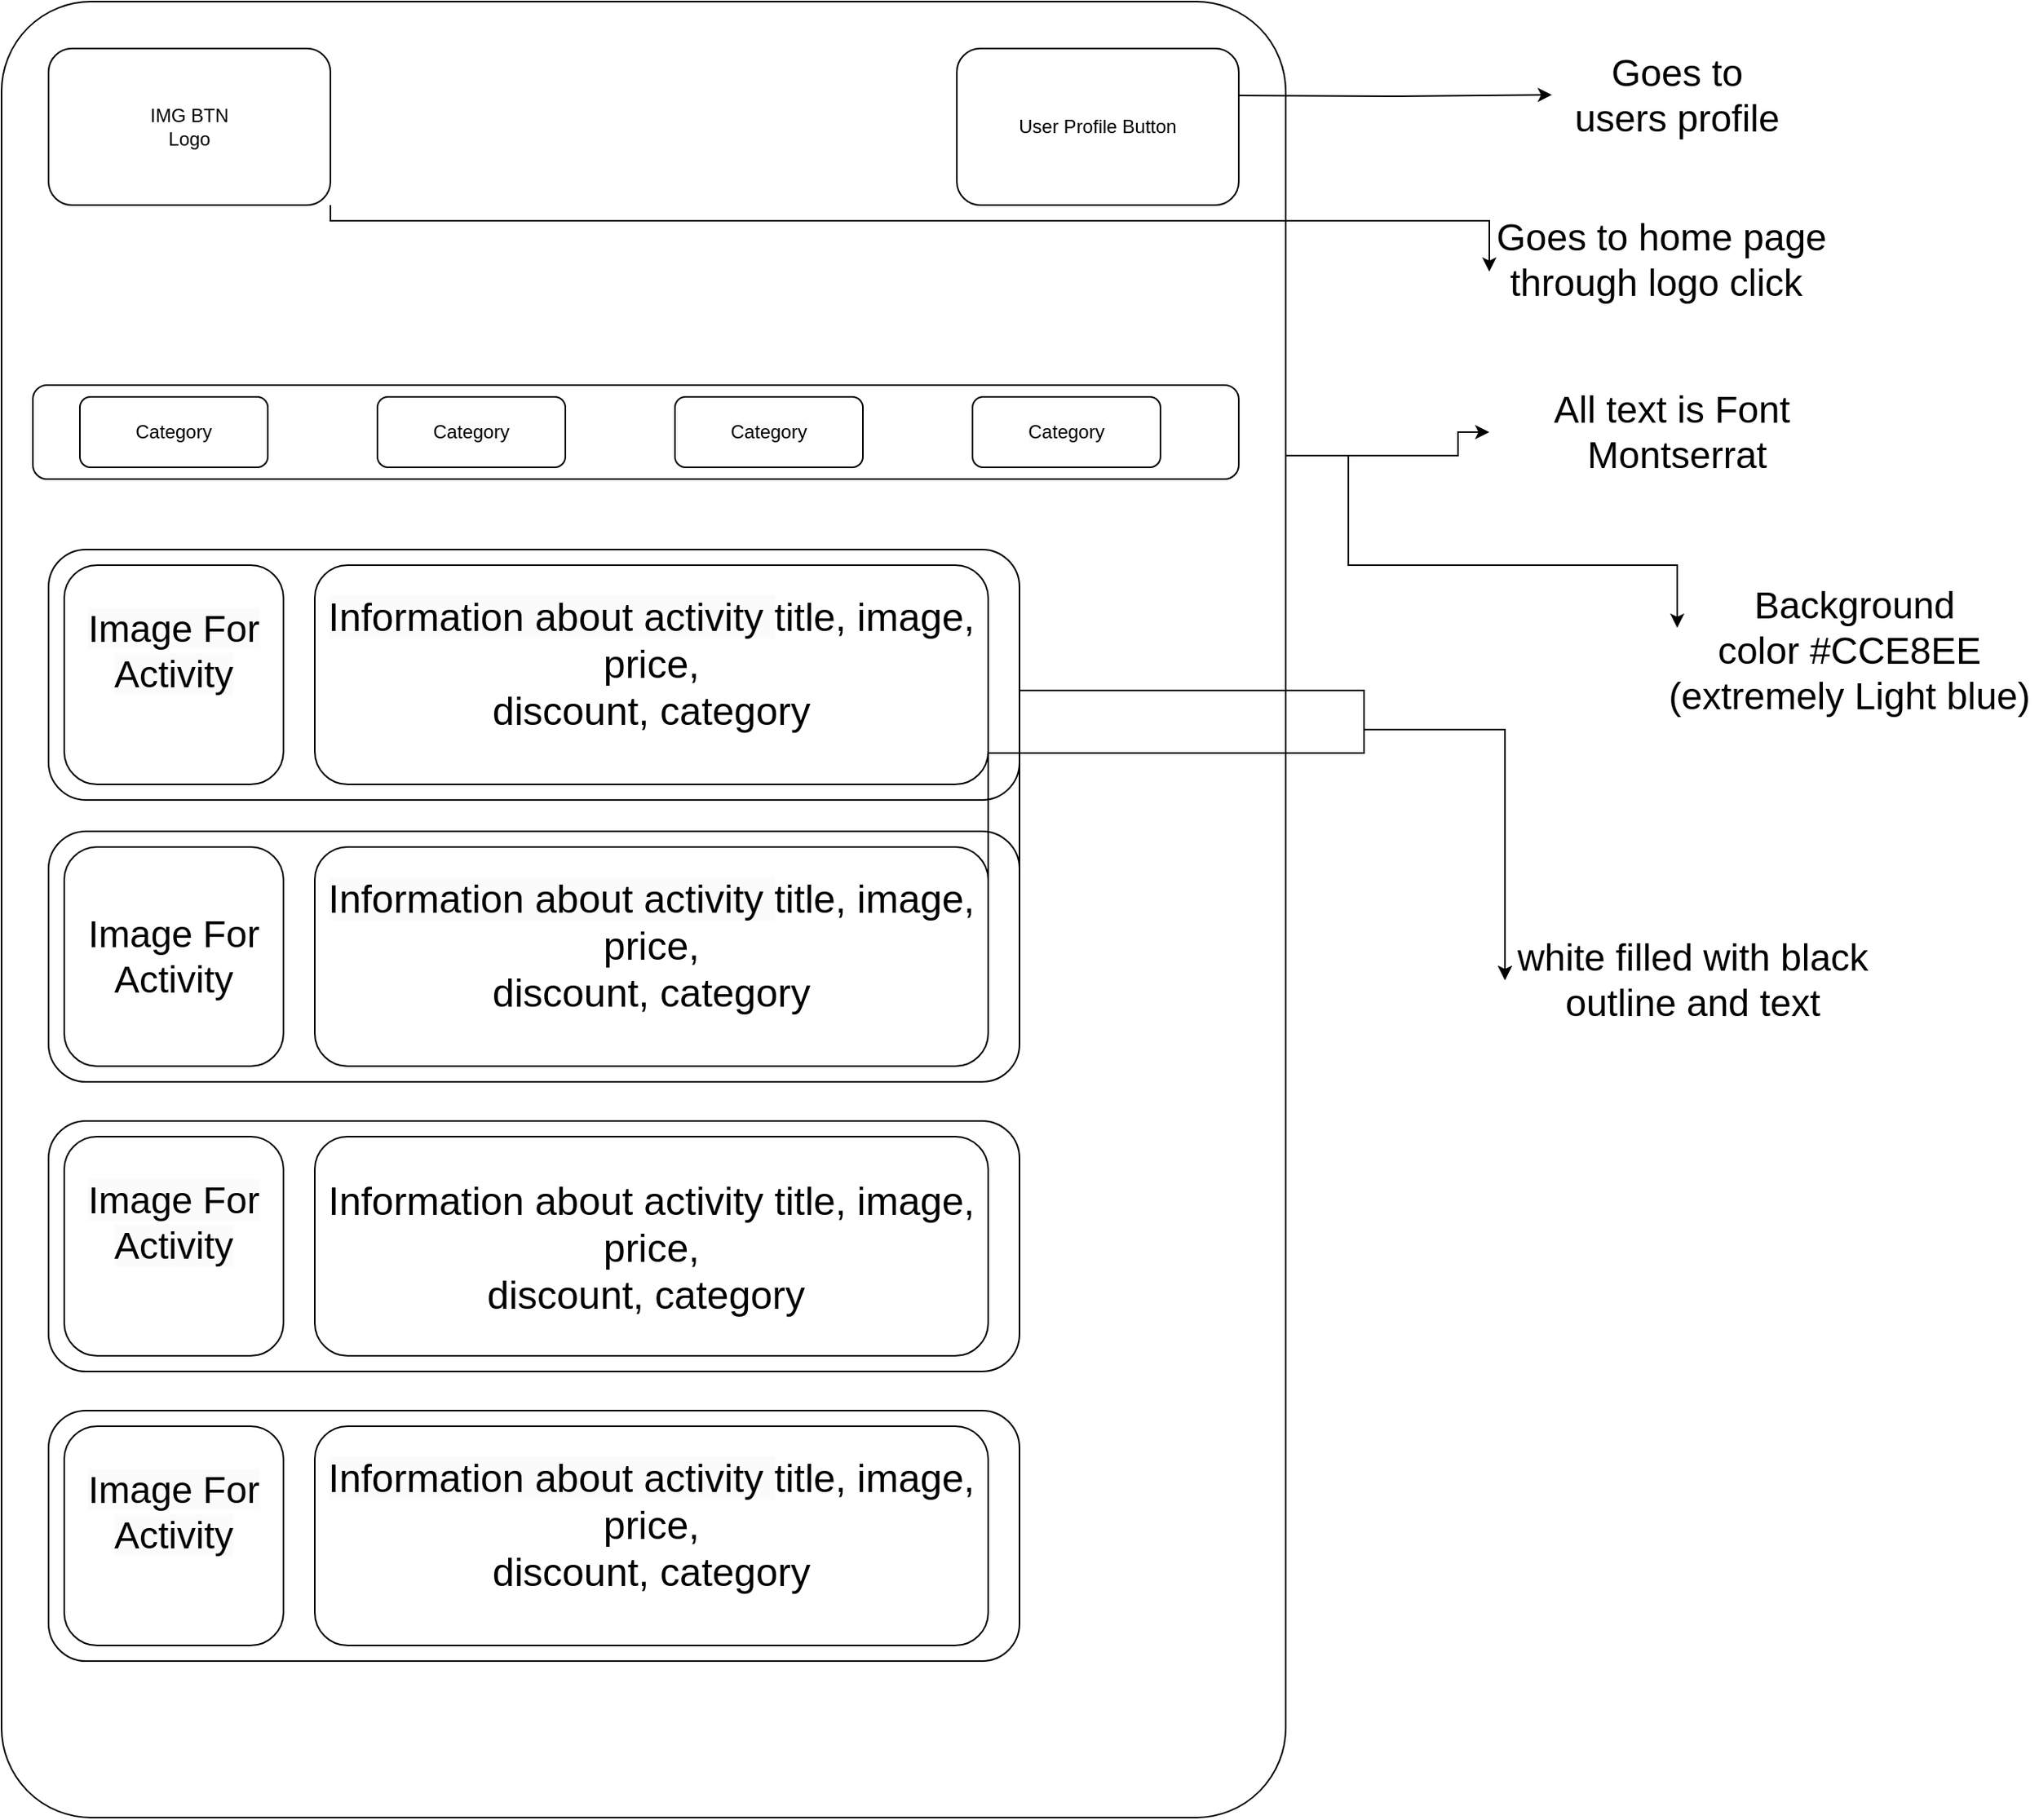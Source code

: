 <mxfile version="24.0.7" type="device">
  <diagram name="Page-1" id="f1b7ffb7-ca1e-a977-7cf5-a751b3c06c05">
    <mxGraphModel dx="1793" dy="923" grid="1" gridSize="10" guides="1" tooltips="1" connect="1" arrows="1" fold="1" page="1" pageScale="1" pageWidth="826" pageHeight="1169" background="none" math="0" shadow="0">
      <root>
        <mxCell id="0" />
        <mxCell id="1" parent="0" />
        <mxCell id="qfFioo9fjU9TVqREYKtZ-2" style="edgeStyle=orthogonalEdgeStyle;rounded=0;orthogonalLoop=1;jettySize=auto;html=1;exitX=1;exitY=0.25;exitDx=0;exitDy=0;entryX=0;entryY=0.5;entryDx=0;entryDy=0;" parent="1" source="dO-Ke5plsGIxC5qf2pMP-61" target="qfFioo9fjU9TVqREYKtZ-1" edge="1">
          <mxGeometry relative="1" as="geometry">
            <Array as="points">
              <mxPoint x="930" y="290" />
              <mxPoint x="930" y="275" />
            </Array>
          </mxGeometry>
        </mxCell>
        <mxCell id="qfFioo9fjU9TVqREYKtZ-5" style="edgeStyle=orthogonalEdgeStyle;rounded=0;orthogonalLoop=1;jettySize=auto;html=1;exitX=1;exitY=0.25;exitDx=0;exitDy=0;" parent="1" source="dO-Ke5plsGIxC5qf2pMP-61" target="qfFioo9fjU9TVqREYKtZ-3" edge="1">
          <mxGeometry relative="1" as="geometry">
            <mxPoint x="940" y="370" as="targetPoint" />
            <Array as="points">
              <mxPoint x="860" y="290" />
              <mxPoint x="860" y="360" />
              <mxPoint x="1070" y="360" />
            </Array>
          </mxGeometry>
        </mxCell>
        <mxCell id="dO-Ke5plsGIxC5qf2pMP-61" value="" style="rounded=1;whiteSpace=wrap;html=1;arcSize=7;" parent="1" vertex="1">
          <mxGeometry width="820" height="1160" as="geometry" />
        </mxCell>
        <mxCell id="dO-Ke5plsGIxC5qf2pMP-62" value="" style="rounded=1;whiteSpace=wrap;html=1;" parent="1" vertex="1">
          <mxGeometry x="30" y="350" width="620" height="160" as="geometry" />
        </mxCell>
        <mxCell id="dO-Ke5plsGIxC5qf2pMP-63" value="&#xa;&lt;span style=&quot;color: rgb(0, 0, 0); font-family: Helvetica; font-size: 25px; font-style: normal; font-variant-ligatures: normal; font-variant-caps: normal; font-weight: 400; letter-spacing: normal; orphans: 2; text-align: center; text-indent: 0px; text-transform: none; widows: 2; word-spacing: 0px; -webkit-text-stroke-width: 0px; white-space: normal; background-color: rgb(251, 251, 251); text-decoration-thickness: initial; text-decoration-style: initial; text-decoration-color: initial; display: inline !important; float: none;&quot;&gt;Information about activity&amp;nbsp;&lt;/span&gt;&lt;span style=&quot;color: rgb(0, 0, 0); font-family: Helvetica; font-size: 25px; font-style: normal; font-variant-ligatures: normal; font-variant-caps: normal; font-weight: 400; letter-spacing: normal; orphans: 2; text-align: center; text-indent: 0px; text-transform: none; widows: 2; word-spacing: 0px; -webkit-text-stroke-width: 0px; white-space: normal; background-color: initial; text-decoration-thickness: initial; text-decoration-style: initial; text-decoration-color: initial;&quot;&gt;title, image, price,&lt;br&gt;&lt;/span&gt;&lt;span style=&quot;color: rgb(0, 0, 0); font-family: Helvetica; font-size: 25px; font-style: normal; font-variant-ligatures: normal; font-variant-caps: normal; font-weight: 400; letter-spacing: normal; orphans: 2; text-align: center; text-indent: 0px; text-transform: none; widows: 2; word-spacing: 0px; -webkit-text-stroke-width: 0px; white-space: normal; background-color: initial; text-decoration-thickness: initial; text-decoration-style: initial; text-decoration-color: initial;&quot;&gt;discount, category&lt;/span&gt;&#xa;&#xa;" style="rounded=1;whiteSpace=wrap;html=1;" parent="1" vertex="1">
          <mxGeometry x="200" y="360" width="430" height="140" as="geometry" />
        </mxCell>
        <mxCell id="qfFioo9fjU9TVqREYKtZ-9" style="edgeStyle=orthogonalEdgeStyle;rounded=0;orthogonalLoop=1;jettySize=auto;html=1;exitX=1;exitY=0.25;exitDx=0;exitDy=0;entryX=0;entryY=0.5;entryDx=0;entryDy=0;" parent="1" source="dO-Ke5plsGIxC5qf2pMP-65" target="qfFioo9fjU9TVqREYKtZ-7" edge="1">
          <mxGeometry relative="1" as="geometry">
            <Array as="points">
              <mxPoint x="870" y="440" />
              <mxPoint x="870" y="465" />
            </Array>
          </mxGeometry>
        </mxCell>
        <mxCell id="dO-Ke5plsGIxC5qf2pMP-65" value="" style="rounded=1;whiteSpace=wrap;html=1;" parent="1" vertex="1">
          <mxGeometry x="30" y="530" width="620" height="160" as="geometry" />
        </mxCell>
        <mxCell id="qfFioo9fjU9TVqREYKtZ-8" style="edgeStyle=orthogonalEdgeStyle;rounded=0;orthogonalLoop=1;jettySize=auto;html=1;exitX=1;exitY=0.5;exitDx=0;exitDy=0;entryX=0;entryY=0.5;entryDx=0;entryDy=0;" parent="1" source="dO-Ke5plsGIxC5qf2pMP-66" target="qfFioo9fjU9TVqREYKtZ-7" edge="1">
          <mxGeometry relative="1" as="geometry">
            <Array as="points">
              <mxPoint x="870" y="480" />
              <mxPoint x="870" y="465" />
            </Array>
          </mxGeometry>
        </mxCell>
        <mxCell id="dO-Ke5plsGIxC5qf2pMP-66" value="&#xa;&lt;span style=&quot;color: rgb(0, 0, 0); font-family: Helvetica; font-size: 25px; font-style: normal; font-variant-ligatures: normal; font-variant-caps: normal; font-weight: 400; letter-spacing: normal; orphans: 2; text-align: center; text-indent: 0px; text-transform: none; widows: 2; word-spacing: 0px; -webkit-text-stroke-width: 0px; white-space: normal; background-color: rgb(251, 251, 251); text-decoration-thickness: initial; text-decoration-style: initial; text-decoration-color: initial; display: inline !important; float: none;&quot;&gt;Information about activity&amp;nbsp;&lt;/span&gt;&lt;span style=&quot;color: rgb(0, 0, 0); font-family: Helvetica; font-size: 25px; font-style: normal; font-variant-ligatures: normal; font-variant-caps: normal; font-weight: 400; letter-spacing: normal; orphans: 2; text-align: center; text-indent: 0px; text-transform: none; widows: 2; word-spacing: 0px; -webkit-text-stroke-width: 0px; white-space: normal; background-color: initial; text-decoration-thickness: initial; text-decoration-style: initial; text-decoration-color: initial;&quot;&gt;title, image, price,&lt;br&gt;&lt;/span&gt;&lt;span style=&quot;color: rgb(0, 0, 0); font-family: Helvetica; font-size: 25px; font-style: normal; font-variant-ligatures: normal; font-variant-caps: normal; font-weight: 400; letter-spacing: normal; orphans: 2; text-align: center; text-indent: 0px; text-transform: none; widows: 2; word-spacing: 0px; -webkit-text-stroke-width: 0px; white-space: normal; background-color: initial; text-decoration-thickness: initial; text-decoration-style: initial; text-decoration-color: initial;&quot;&gt;discount, category&lt;/span&gt;&#xa;&#xa;" style="rounded=1;whiteSpace=wrap;html=1;" parent="1" vertex="1">
          <mxGeometry x="200" y="540" width="430" height="140" as="geometry" />
        </mxCell>
        <mxCell id="dO-Ke5plsGIxC5qf2pMP-67" value="" style="rounded=1;whiteSpace=wrap;html=1;" parent="1" vertex="1">
          <mxGeometry x="30" y="715" width="620" height="160" as="geometry" />
        </mxCell>
        <mxCell id="dO-Ke5plsGIxC5qf2pMP-68" value="&lt;font style=&quot;&quot;&gt;&lt;span style=&quot;font-size: 25px;&quot;&gt;Information about activity&amp;nbsp;&lt;span style=&quot;background-color: initial;&quot;&gt;title, image, price,&lt;br&gt;&lt;/span&gt;&lt;span style=&quot;background-color: initial;&quot;&gt;discount, category&lt;/span&gt;&amp;nbsp;&lt;/span&gt;&lt;/font&gt;" style="rounded=1;whiteSpace=wrap;html=1;" parent="1" vertex="1">
          <mxGeometry x="200" y="725" width="430" height="140" as="geometry" />
        </mxCell>
        <mxCell id="dO-Ke5plsGIxC5qf2pMP-69" value="" style="rounded=1;whiteSpace=wrap;html=1;" parent="1" vertex="1">
          <mxGeometry x="30" y="900" width="620" height="160" as="geometry" />
        </mxCell>
        <mxCell id="dO-Ke5plsGIxC5qf2pMP-70" value="&#xa;&lt;span style=&quot;color: rgb(0, 0, 0); font-family: Helvetica; font-size: 25px; font-style: normal; font-variant-ligatures: normal; font-variant-caps: normal; font-weight: 400; letter-spacing: normal; orphans: 2; text-align: center; text-indent: 0px; text-transform: none; widows: 2; word-spacing: 0px; -webkit-text-stroke-width: 0px; white-space: normal; background-color: rgb(251, 251, 251); text-decoration-thickness: initial; text-decoration-style: initial; text-decoration-color: initial; display: inline !important; float: none;&quot;&gt;Information about activity&amp;nbsp;&lt;/span&gt;&lt;span style=&quot;color: rgb(0, 0, 0); font-family: Helvetica; font-size: 25px; font-style: normal; font-variant-ligatures: normal; font-variant-caps: normal; font-weight: 400; letter-spacing: normal; orphans: 2; text-align: center; text-indent: 0px; text-transform: none; widows: 2; word-spacing: 0px; -webkit-text-stroke-width: 0px; white-space: normal; background-color: initial; text-decoration-thickness: initial; text-decoration-style: initial; text-decoration-color: initial;&quot;&gt;title, image, price,&lt;br&gt;&lt;/span&gt;&lt;span style=&quot;color: rgb(0, 0, 0); font-family: Helvetica; font-size: 25px; font-style: normal; font-variant-ligatures: normal; font-variant-caps: normal; font-weight: 400; letter-spacing: normal; orphans: 2; text-align: center; text-indent: 0px; text-transform: none; widows: 2; word-spacing: 0px; -webkit-text-stroke-width: 0px; white-space: normal; background-color: initial; text-decoration-thickness: initial; text-decoration-style: initial; text-decoration-color: initial;&quot;&gt;discount, category&lt;/span&gt;&#xa;&#xa;" style="rounded=1;whiteSpace=wrap;html=1;" parent="1" vertex="1">
          <mxGeometry x="200" y="910" width="430" height="140" as="geometry" />
        </mxCell>
        <mxCell id="qfFioo9fjU9TVqREYKtZ-1" value="&lt;font style=&quot;font-size: 24px;&quot;&gt;All text is Font&amp;nbsp;&lt;/font&gt;&lt;div&gt;&lt;font style=&quot;&quot;&gt;&lt;font style=&quot;font-size: 24px;&quot;&gt;Montserrat&lt;/font&gt;&lt;br&gt;&lt;/font&gt;&lt;/div&gt;" style="text;strokeColor=none;align=center;fillColor=none;html=1;verticalAlign=middle;whiteSpace=wrap;rounded=0;" parent="1" vertex="1">
          <mxGeometry x="950" y="190" width="240" height="170" as="geometry" />
        </mxCell>
        <mxCell id="qfFioo9fjU9TVqREYKtZ-3" value="&lt;font style=&quot;font-size: 24px;&quot;&gt;&amp;nbsp;Background color&amp;nbsp;#CCE8EE (extremely Light blue)&lt;/font&gt;" style="text;strokeColor=none;align=center;fillColor=none;html=1;verticalAlign=middle;whiteSpace=wrap;rounded=0;" parent="1" vertex="1">
          <mxGeometry x="1060" y="400" width="240" height="30" as="geometry" />
        </mxCell>
        <mxCell id="qfFioo9fjU9TVqREYKtZ-7" value="&lt;font style=&quot;font-size: 24px;&quot;&gt;white filled with black outline and text&lt;/font&gt;" style="text;strokeColor=none;align=center;fillColor=none;html=1;verticalAlign=middle;whiteSpace=wrap;rounded=0;" parent="1" vertex="1">
          <mxGeometry x="960" y="610" width="240" height="30" as="geometry" />
        </mxCell>
        <mxCell id="qfFioo9fjU9TVqREYKtZ-15" style="edgeStyle=orthogonalEdgeStyle;rounded=0;orthogonalLoop=1;jettySize=auto;html=1;exitX=1;exitY=0.5;exitDx=0;exitDy=0;" parent="1" edge="1">
          <mxGeometry relative="1" as="geometry">
            <mxPoint x="990" y="59.571" as="targetPoint" />
            <mxPoint x="790" y="60" as="sourcePoint" />
          </mxGeometry>
        </mxCell>
        <mxCell id="qfFioo9fjU9TVqREYKtZ-14" value="&lt;font style=&quot;font-size: 24px;&quot;&gt;Goes to home page through logo click&amp;nbsp;&lt;/font&gt;" style="text;html=1;align=center;verticalAlign=middle;whiteSpace=wrap;rounded=0;" parent="1" vertex="1">
          <mxGeometry x="950" y="150" width="220" height="30" as="geometry" />
        </mxCell>
        <mxCell id="qfFioo9fjU9TVqREYKtZ-16" value="&lt;font style=&quot;font-size: 24px;&quot;&gt;Goes to users profile&lt;/font&gt;" style="text;html=1;align=center;verticalAlign=middle;whiteSpace=wrap;rounded=0;" parent="1" vertex="1">
          <mxGeometry x="1000" y="45" width="140" height="30" as="geometry" />
        </mxCell>
        <mxCell id="qfFioo9fjU9TVqREYKtZ-21" style="edgeStyle=orthogonalEdgeStyle;rounded=0;orthogonalLoop=1;jettySize=auto;html=1;exitX=1;exitY=1;exitDx=0;exitDy=0;entryX=0;entryY=0.75;entryDx=0;entryDy=0;" parent="1" source="qfFioo9fjU9TVqREYKtZ-18" target="qfFioo9fjU9TVqREYKtZ-14" edge="1">
          <mxGeometry relative="1" as="geometry">
            <Array as="points">
              <mxPoint x="210" y="140" />
              <mxPoint x="950" y="140" />
            </Array>
          </mxGeometry>
        </mxCell>
        <mxCell id="qfFioo9fjU9TVqREYKtZ-18" value="IMG BTN&lt;div&gt;Logo&lt;/div&gt;" style="rounded=1;whiteSpace=wrap;html=1;" parent="1" vertex="1">
          <mxGeometry x="30" y="30" width="180" height="100" as="geometry" />
        </mxCell>
        <mxCell id="qfFioo9fjU9TVqREYKtZ-19" value="User Profile Button" style="rounded=1;whiteSpace=wrap;html=1;" parent="1" vertex="1">
          <mxGeometry x="610" y="30" width="180" height="100" as="geometry" />
        </mxCell>
        <mxCell id="oaDcxy555EQU2dOU_DmL-1" value="&#xa;&lt;span style=&quot;color: rgb(0, 0, 0); font-family: Helvetica; font-size: 24px; font-style: normal; font-variant-ligatures: normal; font-variant-caps: normal; font-weight: 400; letter-spacing: normal; orphans: 2; text-align: center; text-indent: 0px; text-transform: none; widows: 2; word-spacing: 0px; -webkit-text-stroke-width: 0px; white-space: normal; background-color: rgb(251, 251, 251); text-decoration-thickness: initial; text-decoration-style: initial; text-decoration-color: initial; float: none; display: inline !important;&quot;&gt;Image For Activity&lt;/span&gt;&#xa;&#xa;" style="rounded=1;whiteSpace=wrap;html=1;fontSize=24;" parent="1" vertex="1">
          <mxGeometry x="40" y="360" width="140" height="140" as="geometry" />
        </mxCell>
        <mxCell id="oaDcxy555EQU2dOU_DmL-2" value="Image For Activity" style="rounded=1;whiteSpace=wrap;html=1;fontSize=24;" parent="1" vertex="1">
          <mxGeometry x="40" y="540" width="140" height="140" as="geometry" />
        </mxCell>
        <mxCell id="oaDcxy555EQU2dOU_DmL-3" value="&#xa;&lt;span style=&quot;color: rgb(0, 0, 0); font-family: Helvetica; font-size: 24px; font-style: normal; font-variant-ligatures: normal; font-variant-caps: normal; font-weight: 400; letter-spacing: normal; orphans: 2; text-align: center; text-indent: 0px; text-transform: none; widows: 2; word-spacing: 0px; -webkit-text-stroke-width: 0px; white-space: normal; background-color: rgb(251, 251, 251); text-decoration-thickness: initial; text-decoration-style: initial; text-decoration-color: initial; float: none; display: inline !important;&quot;&gt;Image For Activity&lt;/span&gt;&#xa;&#xa;" style="rounded=1;whiteSpace=wrap;html=1;fontSize=24;" parent="1" vertex="1">
          <mxGeometry x="40" y="725" width="140" height="140" as="geometry" />
        </mxCell>
        <mxCell id="oaDcxy555EQU2dOU_DmL-4" value="&#xa;&lt;span style=&quot;color: rgb(0, 0, 0); font-family: Helvetica; font-size: 24px; font-style: normal; font-variant-ligatures: normal; font-variant-caps: normal; font-weight: 400; letter-spacing: normal; orphans: 2; text-align: center; text-indent: 0px; text-transform: none; widows: 2; word-spacing: 0px; -webkit-text-stroke-width: 0px; white-space: normal; background-color: rgb(251, 251, 251); text-decoration-thickness: initial; text-decoration-style: initial; text-decoration-color: initial; float: none; display: inline !important;&quot;&gt;Image For Activity&lt;/span&gt;&#xa;&#xa;" style="rounded=1;whiteSpace=wrap;html=1;fontSize=24;" parent="1" vertex="1">
          <mxGeometry x="40" y="910" width="140" height="140" as="geometry" />
        </mxCell>
        <mxCell id="KKp7hivwiA1-ya3OCKLL-1" value="" style="rounded=1;whiteSpace=wrap;html=1;" parent="1" vertex="1">
          <mxGeometry x="20" y="245" width="770" height="60" as="geometry" />
        </mxCell>
        <mxCell id="KKp7hivwiA1-ya3OCKLL-2" value="Category" style="rounded=1;whiteSpace=wrap;html=1;" parent="1" vertex="1">
          <mxGeometry x="50" y="252.5" width="120" height="45" as="geometry" />
        </mxCell>
        <mxCell id="KKp7hivwiA1-ya3OCKLL-3" value="&lt;span style=&quot;color: rgb(0, 0, 0); font-family: Helvetica; font-size: 12px; font-style: normal; font-variant-ligatures: normal; font-variant-caps: normal; font-weight: 400; letter-spacing: normal; orphans: 2; text-align: center; text-indent: 0px; text-transform: none; widows: 2; word-spacing: 0px; -webkit-text-stroke-width: 0px; white-space: normal; background-color: rgb(251, 251, 251); text-decoration-thickness: initial; text-decoration-style: initial; text-decoration-color: initial; display: inline !important; float: none;&quot;&gt;Category&lt;/span&gt;" style="rounded=1;whiteSpace=wrap;html=1;" parent="1" vertex="1">
          <mxGeometry x="240" y="252.5" width="120" height="45" as="geometry" />
        </mxCell>
        <mxCell id="KKp7hivwiA1-ya3OCKLL-4" value="&lt;span style=&quot;color: rgb(0, 0, 0); font-family: Helvetica; font-size: 12px; font-style: normal; font-variant-ligatures: normal; font-variant-caps: normal; font-weight: 400; letter-spacing: normal; orphans: 2; text-align: center; text-indent: 0px; text-transform: none; widows: 2; word-spacing: 0px; -webkit-text-stroke-width: 0px; white-space: normal; background-color: rgb(251, 251, 251); text-decoration-thickness: initial; text-decoration-style: initial; text-decoration-color: initial; display: inline !important; float: none;&quot;&gt;Category&lt;/span&gt;" style="rounded=1;whiteSpace=wrap;html=1;" parent="1" vertex="1">
          <mxGeometry x="430" y="252.5" width="120" height="45" as="geometry" />
        </mxCell>
        <mxCell id="KKp7hivwiA1-ya3OCKLL-5" value="&lt;span style=&quot;color: rgb(0, 0, 0); font-family: Helvetica; font-size: 12px; font-style: normal; font-variant-ligatures: normal; font-variant-caps: normal; font-weight: 400; letter-spacing: normal; orphans: 2; text-align: center; text-indent: 0px; text-transform: none; widows: 2; word-spacing: 0px; -webkit-text-stroke-width: 0px; white-space: normal; background-color: rgb(251, 251, 251); text-decoration-thickness: initial; text-decoration-style: initial; text-decoration-color: initial; display: inline !important; float: none;&quot;&gt;Category&lt;/span&gt;" style="rounded=1;whiteSpace=wrap;html=1;" parent="1" vertex="1">
          <mxGeometry x="620" y="252.5" width="120" height="45" as="geometry" />
        </mxCell>
      </root>
    </mxGraphModel>
  </diagram>
</mxfile>
